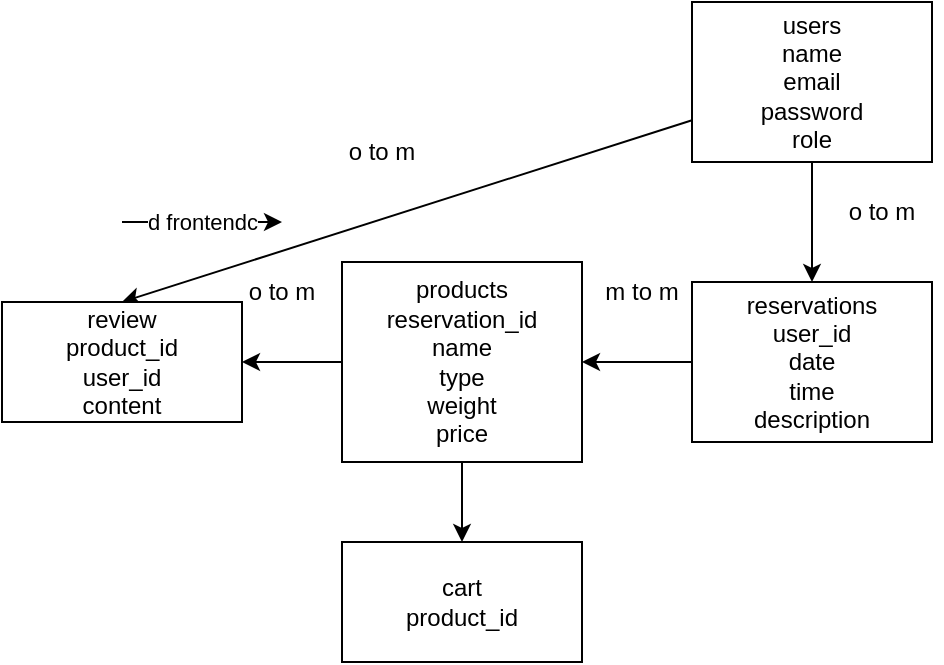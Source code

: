 <mxfile>
    <diagram id="ps5gg0DjHyRY_ZvZVbKA" name="Page-1">
        <mxGraphModel dx="1016" dy="275" grid="1" gridSize="10" guides="1" tooltips="1" connect="1" arrows="1" fold="1" page="1" pageScale="1" pageWidth="850" pageHeight="1100" math="0" shadow="0">
            <root>
                <mxCell id="0"/>
                <mxCell id="1" parent="0"/>
                <mxCell id="8" style="edgeStyle=none;html=1;entryX=0.5;entryY=0;entryDx=0;entryDy=0;" parent="1" source="2" target="6" edge="1">
                    <mxGeometry relative="1" as="geometry"/>
                </mxCell>
                <mxCell id="11" style="edgeStyle=none;html=1;entryX=0.5;entryY=0;entryDx=0;entryDy=0;" parent="1" source="2" target="4" edge="1">
                    <mxGeometry relative="1" as="geometry"/>
                </mxCell>
                <mxCell id="2" value="users&lt;br&gt;name&lt;br&gt;email&lt;br&gt;password&lt;br&gt;role" style="whiteSpace=wrap;html=1;" parent="1" vertex="1">
                    <mxGeometry x="365" y="40" width="120" height="80" as="geometry"/>
                </mxCell>
                <mxCell id="5" style="edgeStyle=none;html=1;" parent="1" source="3" target="4" edge="1">
                    <mxGeometry relative="1" as="geometry"/>
                </mxCell>
                <mxCell id="18" style="edgeStyle=none;html=1;entryX=0.5;entryY=0;entryDx=0;entryDy=0;" edge="1" parent="1" source="3" target="17">
                    <mxGeometry relative="1" as="geometry"/>
                </mxCell>
                <mxCell id="3" value="products&lt;br&gt;reservation_id&lt;br&gt;name&lt;br&gt;type&lt;br&gt;weight&lt;br&gt;price" style="whiteSpace=wrap;html=1;" parent="1" vertex="1">
                    <mxGeometry x="190" y="170" width="120" height="100" as="geometry"/>
                </mxCell>
                <mxCell id="4" value="review&lt;br&gt;product_id&lt;br&gt;user_id&lt;br&gt;content" style="whiteSpace=wrap;html=1;" parent="1" vertex="1">
                    <mxGeometry x="20" y="190" width="120" height="60" as="geometry"/>
                </mxCell>
                <mxCell id="10" style="edgeStyle=none;html=1;" parent="1" source="6" target="3" edge="1">
                    <mxGeometry relative="1" as="geometry"/>
                </mxCell>
                <mxCell id="6" value="reservations&lt;br&gt;user_id&lt;br&gt;date&lt;br&gt;time&lt;br&gt;description" style="whiteSpace=wrap;html=1;" parent="1" vertex="1">
                    <mxGeometry x="365" y="180" width="120" height="80" as="geometry"/>
                </mxCell>
                <mxCell id="12" value="o to m" style="text;strokeColor=none;align=center;fillColor=none;html=1;verticalAlign=middle;whiteSpace=wrap;rounded=0;" parent="1" vertex="1">
                    <mxGeometry x="430" y="130" width="60" height="30" as="geometry"/>
                </mxCell>
                <mxCell id="13" value="m to m" style="text;strokeColor=none;align=center;fillColor=none;html=1;verticalAlign=middle;whiteSpace=wrap;rounded=0;" parent="1" vertex="1">
                    <mxGeometry x="310" y="170" width="60" height="30" as="geometry"/>
                </mxCell>
                <mxCell id="14" value="o to m" style="text;strokeColor=none;align=center;fillColor=none;html=1;verticalAlign=middle;whiteSpace=wrap;rounded=0;" parent="1" vertex="1">
                    <mxGeometry x="130" y="170" width="60" height="30" as="geometry"/>
                </mxCell>
                <mxCell id="15" value="o to m" style="text;strokeColor=none;align=center;fillColor=none;html=1;verticalAlign=middle;whiteSpace=wrap;rounded=0;" parent="1" vertex="1">
                    <mxGeometry x="180" y="100" width="60" height="30" as="geometry"/>
                </mxCell>
                <mxCell id="16" value="d frontendc" style="edgeStyle=none;orthogonalLoop=1;jettySize=auto;html=1;" parent="1" edge="1">
                    <mxGeometry width="80" relative="1" as="geometry">
                        <mxPoint x="80" y="150" as="sourcePoint"/>
                        <mxPoint x="160" y="150" as="targetPoint"/>
                        <Array as="points"/>
                    </mxGeometry>
                </mxCell>
                <mxCell id="17" value="cart&lt;br&gt;product_id" style="whiteSpace=wrap;html=1;" vertex="1" parent="1">
                    <mxGeometry x="190" y="310" width="120" height="60" as="geometry"/>
                </mxCell>
            </root>
        </mxGraphModel>
    </diagram>
</mxfile>